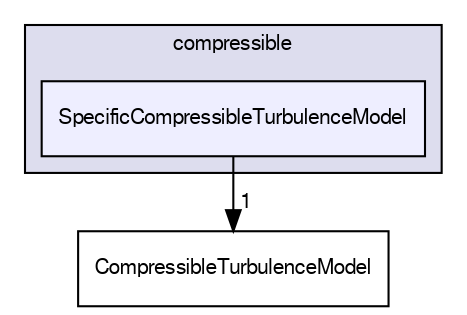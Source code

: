digraph "src/TurbulenceModels/compressible/SpecificCompressibleTurbulenceModel" {
  bgcolor=transparent;
  compound=true
  node [ fontsize="10", fontname="FreeSans"];
  edge [ labelfontsize="10", labelfontname="FreeSans"];
  subgraph clusterdir_7904bc8e3270082a35070ba525b2d08a {
    graph [ bgcolor="#ddddee", pencolor="black", label="compressible" fontname="FreeSans", fontsize="10", URL="dir_7904bc8e3270082a35070ba525b2d08a.html"]
  dir_d9d9b0783662f8eadda2c41d392e4667 [shape=box, label="SpecificCompressibleTurbulenceModel", style="filled", fillcolor="#eeeeff", pencolor="black", URL="dir_d9d9b0783662f8eadda2c41d392e4667.html"];
  }
  dir_886aa8b6b628196a61d7d959f449a24d [shape=box label="CompressibleTurbulenceModel" URL="dir_886aa8b6b628196a61d7d959f449a24d.html"];
  dir_d9d9b0783662f8eadda2c41d392e4667->dir_886aa8b6b628196a61d7d959f449a24d [headlabel="1", labeldistance=1.5 headhref="dir_002799_002795.html"];
}
